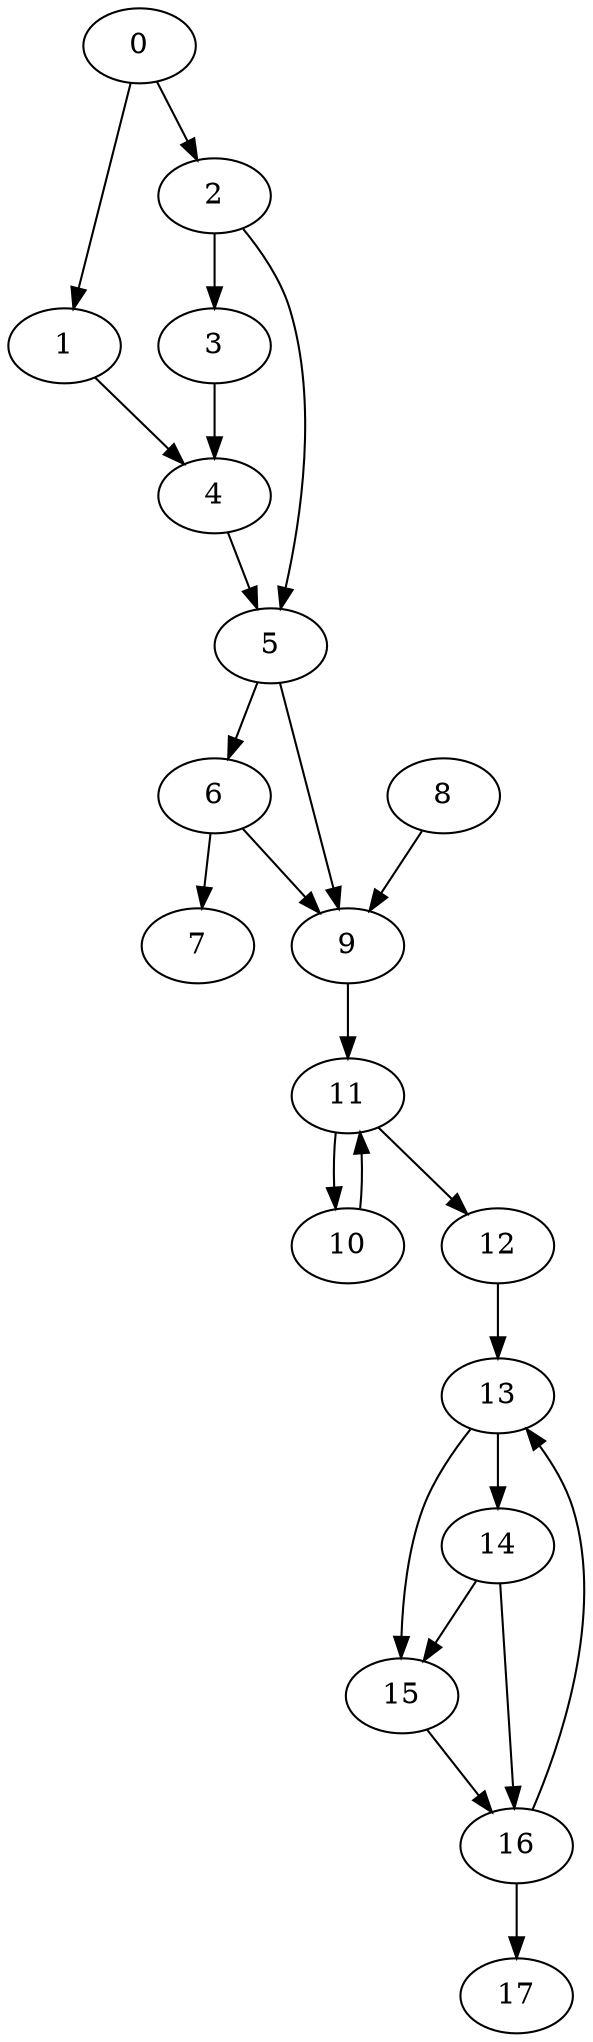 digraph {
	0
	1
	2
	3
	4
	5
	6
	7
	8
	9
	10
	11
	12
	13
	14
	15
	16
	17
	5 -> 9
	6 -> 9
	8 -> 9
	9 -> 11
	10 -> 11
	0 -> 1
	2 -> 5
	4 -> 5
	5 -> 6
	11 -> 12
	14 -> 16
	15 -> 16
	2 -> 3
	11 -> 10
	13 -> 14
	13 -> 15
	14 -> 15
	0 -> 2
	1 -> 4
	3 -> 4
	6 -> 7
	12 -> 13
	16 -> 13
	16 -> 17
}
